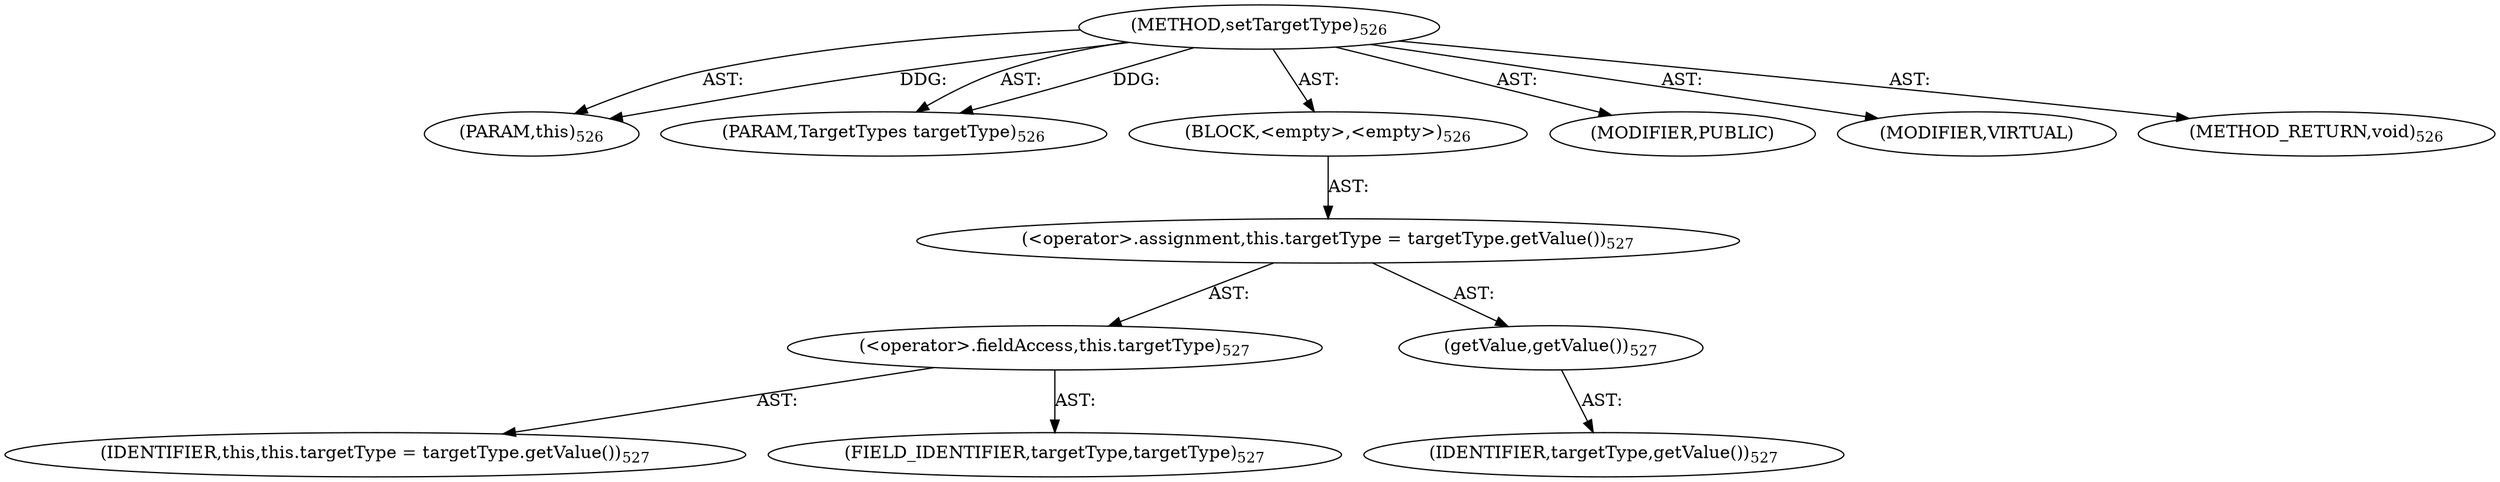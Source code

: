digraph "setTargetType" {  
"111669149722" [label = <(METHOD,setTargetType)<SUB>526</SUB>> ]
"115964117000" [label = <(PARAM,this)<SUB>526</SUB>> ]
"115964117041" [label = <(PARAM,TargetTypes targetType)<SUB>526</SUB>> ]
"25769803812" [label = <(BLOCK,&lt;empty&gt;,&lt;empty&gt;)<SUB>526</SUB>> ]
"30064771199" [label = <(&lt;operator&gt;.assignment,this.targetType = targetType.getValue())<SUB>527</SUB>> ]
"30064771200" [label = <(&lt;operator&gt;.fieldAccess,this.targetType)<SUB>527</SUB>> ]
"68719476744" [label = <(IDENTIFIER,this,this.targetType = targetType.getValue())<SUB>527</SUB>> ]
"55834574903" [label = <(FIELD_IDENTIFIER,targetType,targetType)<SUB>527</SUB>> ]
"30064771201" [label = <(getValue,getValue())<SUB>527</SUB>> ]
"68719476853" [label = <(IDENTIFIER,targetType,getValue())<SUB>527</SUB>> ]
"133143986251" [label = <(MODIFIER,PUBLIC)> ]
"133143986252" [label = <(MODIFIER,VIRTUAL)> ]
"128849018906" [label = <(METHOD_RETURN,void)<SUB>526</SUB>> ]
  "111669149722" -> "115964117000"  [ label = "AST: "] 
  "111669149722" -> "115964117041"  [ label = "AST: "] 
  "111669149722" -> "25769803812"  [ label = "AST: "] 
  "111669149722" -> "133143986251"  [ label = "AST: "] 
  "111669149722" -> "133143986252"  [ label = "AST: "] 
  "111669149722" -> "128849018906"  [ label = "AST: "] 
  "25769803812" -> "30064771199"  [ label = "AST: "] 
  "30064771199" -> "30064771200"  [ label = "AST: "] 
  "30064771199" -> "30064771201"  [ label = "AST: "] 
  "30064771200" -> "68719476744"  [ label = "AST: "] 
  "30064771200" -> "55834574903"  [ label = "AST: "] 
  "30064771201" -> "68719476853"  [ label = "AST: "] 
  "111669149722" -> "115964117000"  [ label = "DDG: "] 
  "111669149722" -> "115964117041"  [ label = "DDG: "] 
}
